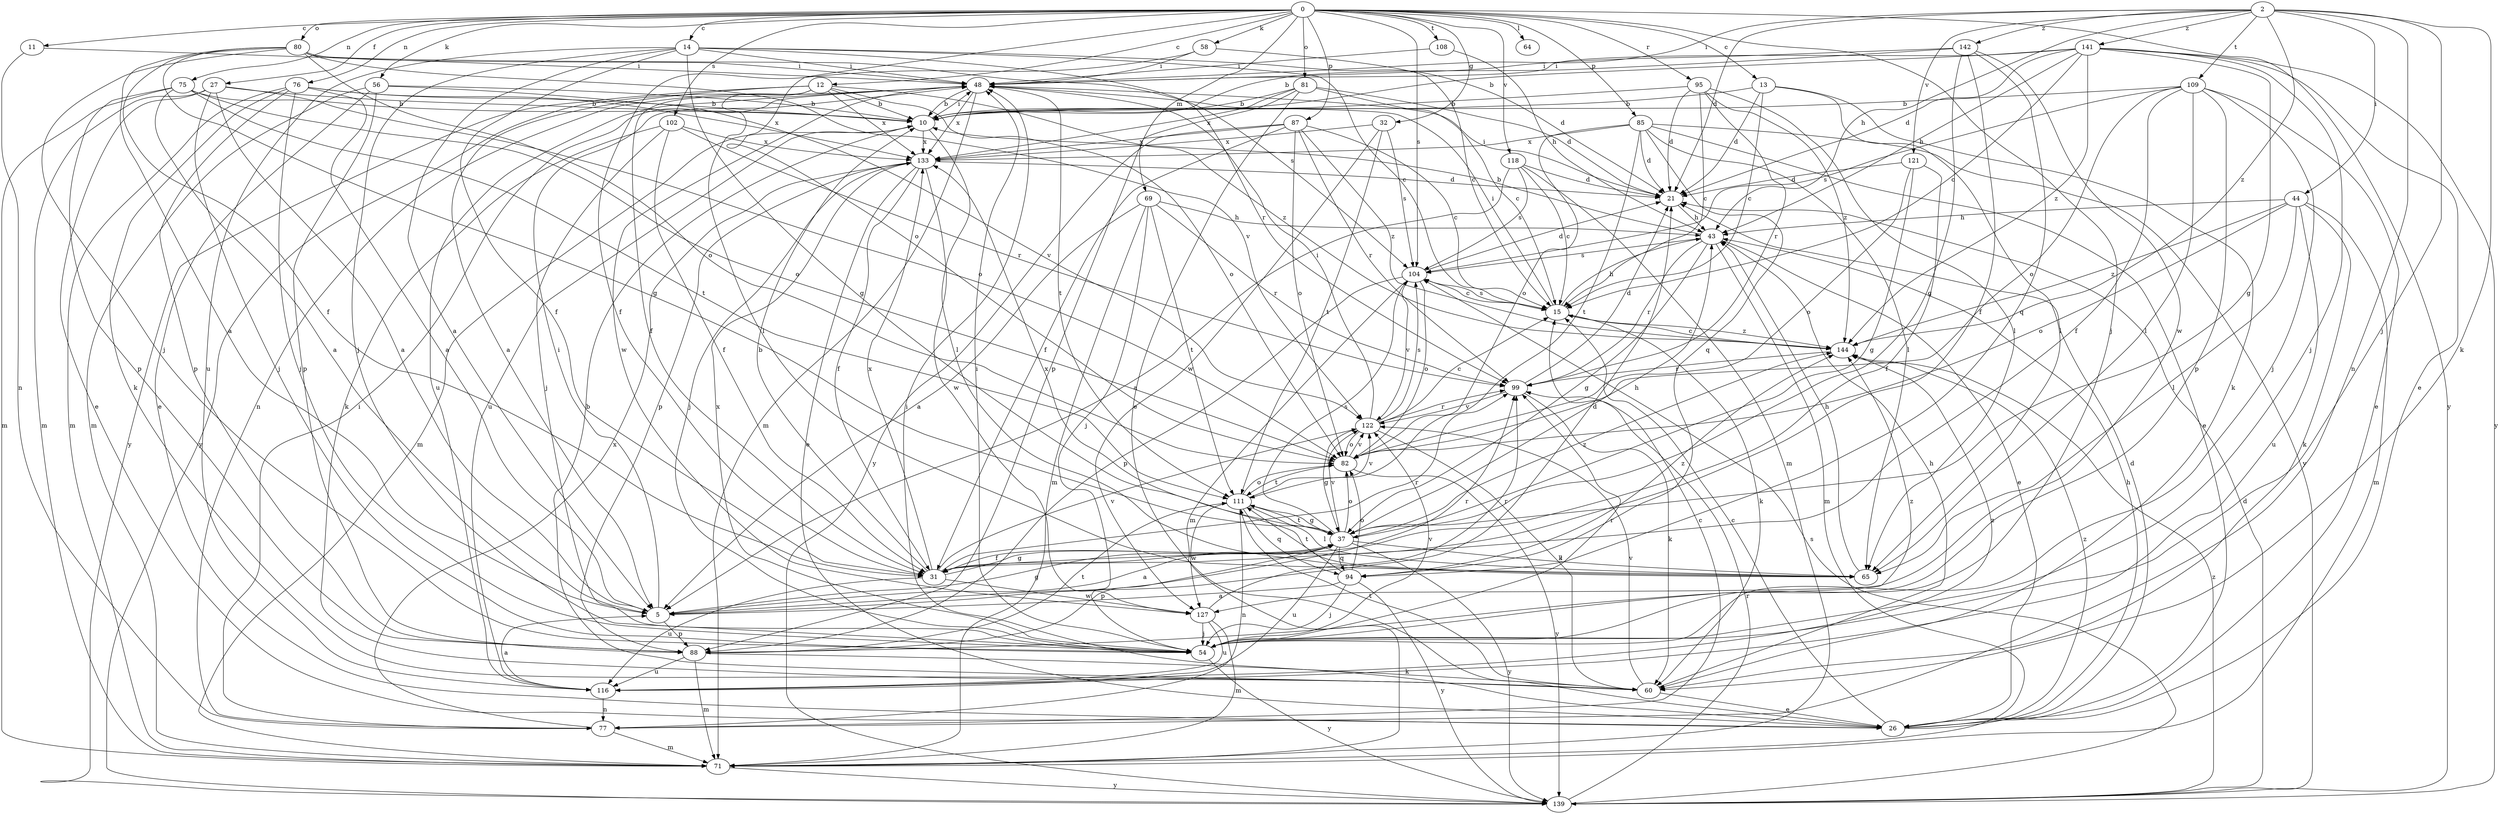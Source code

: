 strict digraph  {
0;
2;
5;
10;
11;
12;
13;
14;
15;
21;
26;
27;
31;
32;
37;
43;
44;
48;
54;
56;
58;
60;
64;
65;
69;
71;
75;
76;
77;
80;
81;
82;
85;
87;
88;
94;
95;
99;
102;
104;
108;
109;
111;
116;
118;
121;
122;
127;
133;
139;
141;
142;
144;
0 -> 11  [label=c];
0 -> 12  [label=c];
0 -> 13  [label=c];
0 -> 14  [label=c];
0 -> 27  [label=f];
0 -> 32  [label=g];
0 -> 54  [label=j];
0 -> 56  [label=k];
0 -> 58  [label=k];
0 -> 64  [label=l];
0 -> 69  [label=m];
0 -> 75  [label=n];
0 -> 76  [label=n];
0 -> 80  [label=o];
0 -> 81  [label=o];
0 -> 82  [label=o];
0 -> 85  [label=p];
0 -> 87  [label=p];
0 -> 95  [label=r];
0 -> 102  [label=s];
0 -> 104  [label=s];
0 -> 108  [label=t];
0 -> 118  [label=v];
0 -> 139  [label=y];
2 -> 21  [label=d];
2 -> 43  [label=h];
2 -> 44  [label=i];
2 -> 48  [label=i];
2 -> 54  [label=j];
2 -> 60  [label=k];
2 -> 77  [label=n];
2 -> 109  [label=t];
2 -> 121  [label=v];
2 -> 141  [label=z];
2 -> 142  [label=z];
2 -> 144  [label=z];
5 -> 21  [label=d];
5 -> 37  [label=g];
5 -> 48  [label=i];
5 -> 88  [label=p];
5 -> 99  [label=r];
10 -> 48  [label=i];
10 -> 65  [label=l];
10 -> 71  [label=m];
10 -> 116  [label=u];
10 -> 133  [label=x];
11 -> 48  [label=i];
11 -> 77  [label=n];
12 -> 5  [label=a];
12 -> 10  [label=b];
12 -> 31  [label=f];
12 -> 65  [label=l];
12 -> 82  [label=o];
12 -> 133  [label=x];
12 -> 139  [label=y];
12 -> 144  [label=z];
13 -> 10  [label=b];
13 -> 15  [label=c];
13 -> 21  [label=d];
13 -> 60  [label=k];
13 -> 65  [label=l];
14 -> 5  [label=a];
14 -> 15  [label=c];
14 -> 21  [label=d];
14 -> 31  [label=f];
14 -> 37  [label=g];
14 -> 48  [label=i];
14 -> 54  [label=j];
14 -> 99  [label=r];
14 -> 116  [label=u];
15 -> 43  [label=h];
15 -> 48  [label=i];
15 -> 60  [label=k];
15 -> 104  [label=s];
15 -> 144  [label=z];
21 -> 43  [label=h];
21 -> 48  [label=i];
26 -> 15  [label=c];
26 -> 21  [label=d];
26 -> 43  [label=h];
26 -> 48  [label=i];
26 -> 144  [label=z];
27 -> 5  [label=a];
27 -> 10  [label=b];
27 -> 26  [label=e];
27 -> 54  [label=j];
27 -> 71  [label=m];
27 -> 82  [label=o];
31 -> 10  [label=b];
31 -> 37  [label=g];
31 -> 99  [label=r];
31 -> 116  [label=u];
31 -> 122  [label=v];
31 -> 127  [label=w];
31 -> 133  [label=x];
32 -> 104  [label=s];
32 -> 111  [label=t];
32 -> 127  [label=w];
32 -> 133  [label=x];
37 -> 5  [label=a];
37 -> 31  [label=f];
37 -> 43  [label=h];
37 -> 65  [label=l];
37 -> 82  [label=o];
37 -> 88  [label=p];
37 -> 94  [label=q];
37 -> 104  [label=s];
37 -> 111  [label=t];
37 -> 116  [label=u];
37 -> 122  [label=v];
37 -> 139  [label=y];
37 -> 144  [label=z];
43 -> 10  [label=b];
43 -> 26  [label=e];
43 -> 37  [label=g];
43 -> 71  [label=m];
43 -> 99  [label=r];
43 -> 104  [label=s];
44 -> 43  [label=h];
44 -> 60  [label=k];
44 -> 65  [label=l];
44 -> 71  [label=m];
44 -> 82  [label=o];
44 -> 116  [label=u];
44 -> 144  [label=z];
48 -> 10  [label=b];
48 -> 71  [label=m];
48 -> 77  [label=n];
48 -> 111  [label=t];
48 -> 116  [label=u];
48 -> 127  [label=w];
48 -> 133  [label=x];
48 -> 139  [label=y];
54 -> 48  [label=i];
54 -> 99  [label=r];
54 -> 122  [label=v];
54 -> 133  [label=x];
54 -> 139  [label=y];
54 -> 144  [label=z];
56 -> 10  [label=b];
56 -> 26  [label=e];
56 -> 71  [label=m];
56 -> 88  [label=p];
56 -> 122  [label=v];
58 -> 15  [label=c];
58 -> 31  [label=f];
58 -> 48  [label=i];
60 -> 10  [label=b];
60 -> 26  [label=e];
60 -> 43  [label=h];
60 -> 111  [label=t];
60 -> 122  [label=v];
65 -> 43  [label=h];
65 -> 133  [label=x];
69 -> 5  [label=a];
69 -> 43  [label=h];
69 -> 54  [label=j];
69 -> 71  [label=m];
69 -> 99  [label=r];
69 -> 111  [label=t];
71 -> 139  [label=y];
75 -> 5  [label=a];
75 -> 10  [label=b];
75 -> 71  [label=m];
75 -> 82  [label=o];
75 -> 88  [label=p];
75 -> 111  [label=t];
76 -> 5  [label=a];
76 -> 10  [label=b];
76 -> 54  [label=j];
76 -> 60  [label=k];
76 -> 71  [label=m];
76 -> 88  [label=p];
76 -> 133  [label=x];
77 -> 15  [label=c];
77 -> 48  [label=i];
77 -> 71  [label=m];
77 -> 133  [label=x];
80 -> 5  [label=a];
80 -> 31  [label=f];
80 -> 37  [label=g];
80 -> 48  [label=i];
80 -> 54  [label=j];
80 -> 82  [label=o];
80 -> 104  [label=s];
80 -> 122  [label=v];
81 -> 10  [label=b];
81 -> 15  [label=c];
81 -> 21  [label=d];
81 -> 26  [label=e];
81 -> 88  [label=p];
81 -> 133  [label=x];
82 -> 111  [label=t];
82 -> 122  [label=v];
82 -> 139  [label=y];
85 -> 21  [label=d];
85 -> 26  [label=e];
85 -> 65  [label=l];
85 -> 82  [label=o];
85 -> 94  [label=q];
85 -> 111  [label=t];
85 -> 133  [label=x];
85 -> 139  [label=y];
87 -> 15  [label=c];
87 -> 31  [label=f];
87 -> 82  [label=o];
87 -> 99  [label=r];
87 -> 133  [label=x];
87 -> 139  [label=y];
87 -> 144  [label=z];
88 -> 60  [label=k];
88 -> 71  [label=m];
88 -> 111  [label=t];
88 -> 116  [label=u];
94 -> 5  [label=a];
94 -> 54  [label=j];
94 -> 82  [label=o];
94 -> 111  [label=t];
94 -> 139  [label=y];
94 -> 144  [label=z];
95 -> 10  [label=b];
95 -> 15  [label=c];
95 -> 21  [label=d];
95 -> 65  [label=l];
95 -> 99  [label=r];
95 -> 144  [label=z];
99 -> 21  [label=d];
99 -> 60  [label=k];
99 -> 122  [label=v];
102 -> 31  [label=f];
102 -> 54  [label=j];
102 -> 60  [label=k];
102 -> 99  [label=r];
102 -> 133  [label=x];
104 -> 15  [label=c];
104 -> 21  [label=d];
104 -> 71  [label=m];
104 -> 82  [label=o];
104 -> 88  [label=p];
104 -> 122  [label=v];
108 -> 43  [label=h];
108 -> 48  [label=i];
109 -> 10  [label=b];
109 -> 26  [label=e];
109 -> 31  [label=f];
109 -> 54  [label=j];
109 -> 65  [label=l];
109 -> 82  [label=o];
109 -> 88  [label=p];
109 -> 104  [label=s];
111 -> 37  [label=g];
111 -> 65  [label=l];
111 -> 77  [label=n];
111 -> 82  [label=o];
111 -> 94  [label=q];
111 -> 122  [label=v];
111 -> 127  [label=w];
116 -> 5  [label=a];
116 -> 77  [label=n];
116 -> 144  [label=z];
118 -> 5  [label=a];
118 -> 15  [label=c];
118 -> 21  [label=d];
118 -> 71  [label=m];
118 -> 104  [label=s];
121 -> 21  [label=d];
121 -> 31  [label=f];
121 -> 37  [label=g];
121 -> 82  [label=o];
122 -> 15  [label=c];
122 -> 37  [label=g];
122 -> 48  [label=i];
122 -> 60  [label=k];
122 -> 82  [label=o];
122 -> 99  [label=r];
122 -> 104  [label=s];
127 -> 54  [label=j];
127 -> 71  [label=m];
127 -> 99  [label=r];
127 -> 116  [label=u];
133 -> 21  [label=d];
133 -> 26  [label=e];
133 -> 31  [label=f];
133 -> 54  [label=j];
133 -> 88  [label=p];
133 -> 127  [label=w];
139 -> 21  [label=d];
139 -> 99  [label=r];
139 -> 104  [label=s];
139 -> 144  [label=z];
141 -> 10  [label=b];
141 -> 15  [label=c];
141 -> 21  [label=d];
141 -> 26  [label=e];
141 -> 37  [label=g];
141 -> 43  [label=h];
141 -> 48  [label=i];
141 -> 54  [label=j];
141 -> 139  [label=y];
141 -> 144  [label=z];
142 -> 10  [label=b];
142 -> 31  [label=f];
142 -> 37  [label=g];
142 -> 48  [label=i];
142 -> 94  [label=q];
142 -> 127  [label=w];
144 -> 15  [label=c];
144 -> 99  [label=r];
}
